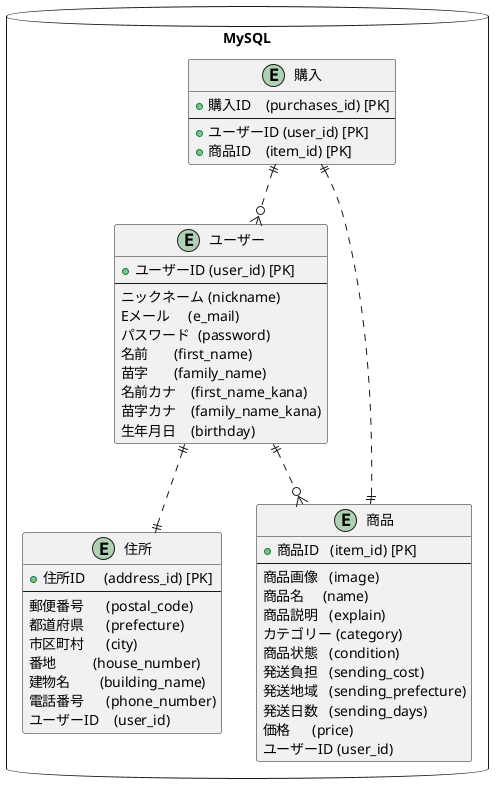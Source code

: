 @startuml EntityRelationship

package "MySQL" as target_system <<Database>> {

    ' ユーザーテーブル
    entity "ユーザー" as users {
        + ユーザーID (user_id) [PK]
        --
        ニックネーム (nickname)
        Eメール     (e_mail)
        パスワード  (password)
        名前       (first_name)
        苗字       (family_name)
        名前カナ    (first_name_kana)
        苗字カナ    (family_name_kana)
        生年月日    (birthday)
       }

    ' 商品テーブル
    entity "商品" as items {
        + 商品ID   (item_id) [PK]
        --
        商品画像   (image)
        商品名     (name)
        商品説明   (explain)
        カテゴリー (category)
        商品状態   (condition)
        発送負担   (sending_cost)
        発送地域   (sending_prefecture)
        発送日数   (sending_days)
        価格      (price)
        ユーザーID (user_id)
       }
    ' 住所テーブル
    entity "住所" as addresses {
        + 住所ID     (address_id) [PK]
        --
        郵便番号      (postal_code)
        都道府県      (prefecture)  
        市区町村      (city)        
        番地          (house_number)
        建物名        (building_name)
        電話番号      (phone_number)
        ユーザーID    (user_id)
       }

    ' 購入テーブル
    entity "購入" as purchases {
        + 購入ID    (purchases_id) [PK]
        --
        + ユーザーID (user_id) [PK]
        + 商品ID    (item_id) [PK]
    }

    ' ユーザー 1:多 商品
    users ||..o{ items
    ' 購入 1:多 ユーザー
    purchases ||..o{ users
    purchases ||..|| items
    users ||..|| addresses
}



@enduml